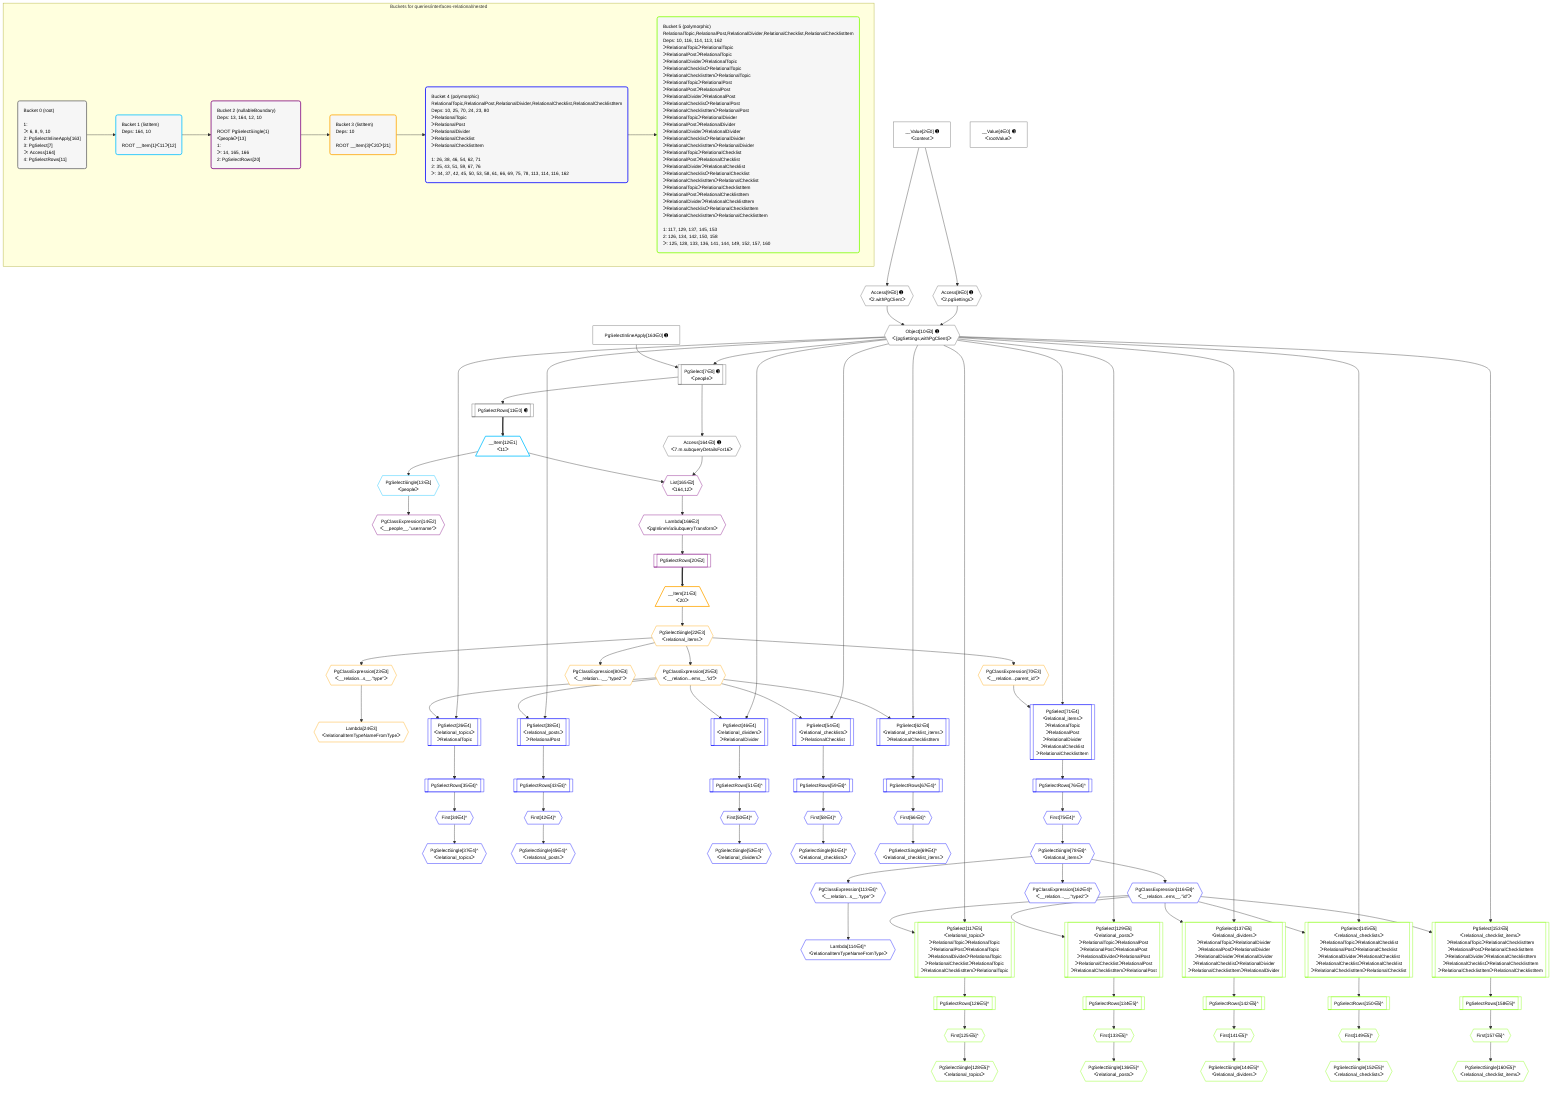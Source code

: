 %%{init: {'themeVariables': { 'fontSize': '12px'}}}%%
graph TD
    classDef path fill:#eee,stroke:#000,color:#000
    classDef plan fill:#fff,stroke-width:1px,color:#000
    classDef itemplan fill:#fff,stroke-width:2px,color:#000
    classDef unbatchedplan fill:#dff,stroke-width:1px,color:#000
    classDef sideeffectplan fill:#fcc,stroke-width:2px,color:#000
    classDef bucket fill:#f6f6f6,color:#000,stroke-width:2px,text-align:left

    subgraph "Buckets for queries/interfaces-relational/nested"
    Bucket0("Bucket 0 (root)<br /><br />1: <br />ᐳ: 6, 8, 9, 10<br />2: PgSelectInlineApply[163]<br />3: PgSelect[7]<br />ᐳ: Access[164]<br />4: PgSelectRows[11]"):::bucket
    Bucket1("Bucket 1 (listItem)<br />Deps: 164, 10<br /><br />ROOT __Item{1}ᐸ11ᐳ[12]"):::bucket
    Bucket2("Bucket 2 (nullableBoundary)<br />Deps: 13, 164, 12, 10<br /><br />ROOT PgSelectSingle{1}ᐸpeopleᐳ[13]<br />1: <br />ᐳ: 14, 165, 166<br />2: PgSelectRows[20]"):::bucket
    Bucket3("Bucket 3 (listItem)<br />Deps: 10<br /><br />ROOT __Item{3}ᐸ20ᐳ[21]"):::bucket
    Bucket4("Bucket 4 (polymorphic)<br />RelationalTopic,RelationalPost,RelationalDivider,RelationalChecklist,RelationalChecklistItem<br />Deps: 10, 25, 70, 24, 23, 80<br />ᐳRelationalTopic<br />ᐳRelationalPost<br />ᐳRelationalDivider<br />ᐳRelationalChecklist<br />ᐳRelationalChecklistItem<br /><br />1: 26, 38, 46, 54, 62, 71<br />2: 35, 43, 51, 59, 67, 76<br />ᐳ: 34, 37, 42, 45, 50, 53, 58, 61, 66, 69, 75, 78, 113, 114, 116, 162"):::bucket
    Bucket5("Bucket 5 (polymorphic)<br />RelationalTopic,RelationalPost,RelationalDivider,RelationalChecklist,RelationalChecklistItem<br />Deps: 10, 116, 114, 113, 162<br />ᐳRelationalTopicᐳRelationalTopic<br />ᐳRelationalPostᐳRelationalTopic<br />ᐳRelationalDividerᐳRelationalTopic<br />ᐳRelationalChecklistᐳRelationalTopic<br />ᐳRelationalChecklistItemᐳRelationalTopic<br />ᐳRelationalTopicᐳRelationalPost<br />ᐳRelationalPostᐳRelationalPost<br />ᐳRelationalDividerᐳRelationalPost<br />ᐳRelationalChecklistᐳRelationalPost<br />ᐳRelationalChecklistItemᐳRelationalPost<br />ᐳRelationalTopicᐳRelationalDivider<br />ᐳRelationalPostᐳRelationalDivider<br />ᐳRelationalDividerᐳRelationalDivider<br />ᐳRelationalChecklistᐳRelationalDivider<br />ᐳRelationalChecklistItemᐳRelationalDivider<br />ᐳRelationalTopicᐳRelationalChecklist<br />ᐳRelationalPostᐳRelationalChecklist<br />ᐳRelationalDividerᐳRelationalChecklist<br />ᐳRelationalChecklistᐳRelationalChecklist<br />ᐳRelationalChecklistItemᐳRelationalChecklist<br />ᐳRelationalTopicᐳRelationalChecklistItem<br />ᐳRelationalPostᐳRelationalChecklistItem<br />ᐳRelationalDividerᐳRelationalChecklistItem<br />ᐳRelationalChecklistᐳRelationalChecklistItem<br />ᐳRelationalChecklistItemᐳRelationalChecklistItem<br /><br />1: 117, 129, 137, 145, 153<br />2: 126, 134, 142, 150, 158<br />ᐳ: 125, 128, 133, 136, 141, 144, 149, 152, 157, 160"):::bucket
    end
    Bucket0 --> Bucket1
    Bucket1 --> Bucket2
    Bucket2 --> Bucket3
    Bucket3 --> Bucket4
    Bucket4 --> Bucket5

    %% plan dependencies
    PgSelect7[["PgSelect[7∈0] ➊<br />ᐸpeopleᐳ"]]:::plan
    Object10{{"Object[10∈0] ➊<br />ᐸ{pgSettings,withPgClient}ᐳ"}}:::plan
    PgSelectInlineApply163["PgSelectInlineApply[163∈0] ➊"]:::plan
    Object10 & PgSelectInlineApply163 --> PgSelect7
    Access8{{"Access[8∈0] ➊<br />ᐸ2.pgSettingsᐳ"}}:::plan
    Access9{{"Access[9∈0] ➊<br />ᐸ2.withPgClientᐳ"}}:::plan
    Access8 & Access9 --> Object10
    __Value2["__Value[2∈0] ➊<br />ᐸcontextᐳ"]:::plan
    __Value2 --> Access8
    __Value2 --> Access9
    PgSelectRows11[["PgSelectRows[11∈0] ➊"]]:::plan
    PgSelect7 --> PgSelectRows11
    Access164{{"Access[164∈0] ➊<br />ᐸ7.m.subqueryDetailsFor16ᐳ"}}:::plan
    PgSelect7 --> Access164
    __Value4["__Value[4∈0] ➊<br />ᐸrootValueᐳ"]:::plan
    __Item12[/"__Item[12∈1]<br />ᐸ11ᐳ"\]:::itemplan
    PgSelectRows11 ==> __Item12
    PgSelectSingle13{{"PgSelectSingle[13∈1]<br />ᐸpeopleᐳ"}}:::plan
    __Item12 --> PgSelectSingle13
    List165{{"List[165∈2]<br />ᐸ164,12ᐳ"}}:::plan
    Access164 & __Item12 --> List165
    PgClassExpression14{{"PgClassExpression[14∈2]<br />ᐸ__people__.”username”ᐳ"}}:::plan
    PgSelectSingle13 --> PgClassExpression14
    PgSelectRows20[["PgSelectRows[20∈2]"]]:::plan
    Lambda166{{"Lambda[166∈2]<br />ᐸpgInlineViaSubqueryTransformᐳ"}}:::plan
    Lambda166 --> PgSelectRows20
    List165 --> Lambda166
    __Item21[/"__Item[21∈3]<br />ᐸ20ᐳ"\]:::itemplan
    PgSelectRows20 ==> __Item21
    PgSelectSingle22{{"PgSelectSingle[22∈3]<br />ᐸrelational_itemsᐳ"}}:::plan
    __Item21 --> PgSelectSingle22
    PgClassExpression23{{"PgClassExpression[23∈3]<br />ᐸ__relation...s__.”type”ᐳ"}}:::plan
    PgSelectSingle22 --> PgClassExpression23
    Lambda24{{"Lambda[24∈3]<br />ᐸrelationalItemTypeNameFromTypeᐳ"}}:::plan
    PgClassExpression23 --> Lambda24
    PgClassExpression25{{"PgClassExpression[25∈3]<br />ᐸ__relation...ems__.”id”ᐳ"}}:::plan
    PgSelectSingle22 --> PgClassExpression25
    PgClassExpression70{{"PgClassExpression[70∈3]<br />ᐸ__relation...parent_id”ᐳ"}}:::plan
    PgSelectSingle22 --> PgClassExpression70
    PgClassExpression80{{"PgClassExpression[80∈3]<br />ᐸ__relation...__.”type2”ᐳ"}}:::plan
    PgSelectSingle22 --> PgClassExpression80
    PgSelect26[["PgSelect[26∈4]<br />ᐸrelational_topicsᐳ<br />ᐳRelationalTopic"]]:::plan
    Object10 & PgClassExpression25 --> PgSelect26
    PgSelect38[["PgSelect[38∈4]<br />ᐸrelational_postsᐳ<br />ᐳRelationalPost"]]:::plan
    Object10 & PgClassExpression25 --> PgSelect38
    PgSelect46[["PgSelect[46∈4]<br />ᐸrelational_dividersᐳ<br />ᐳRelationalDivider"]]:::plan
    Object10 & PgClassExpression25 --> PgSelect46
    PgSelect54[["PgSelect[54∈4]<br />ᐸrelational_checklistsᐳ<br />ᐳRelationalChecklist"]]:::plan
    Object10 & PgClassExpression25 --> PgSelect54
    PgSelect62[["PgSelect[62∈4]<br />ᐸrelational_checklist_itemsᐳ<br />ᐳRelationalChecklistItem"]]:::plan
    Object10 & PgClassExpression25 --> PgSelect62
    PgSelect71[["PgSelect[71∈4]<br />ᐸrelational_itemsᐳ<br />ᐳRelationalTopic<br />ᐳRelationalPost<br />ᐳRelationalDivider<br />ᐳRelationalChecklist<br />ᐳRelationalChecklistItem"]]:::plan
    Object10 & PgClassExpression70 --> PgSelect71
    First34{{"First[34∈4]^"}}:::plan
    PgSelectRows35[["PgSelectRows[35∈4]^"]]:::plan
    PgSelectRows35 --> First34
    PgSelect26 --> PgSelectRows35
    PgSelectSingle37{{"PgSelectSingle[37∈4]^<br />ᐸrelational_topicsᐳ"}}:::plan
    First34 --> PgSelectSingle37
    First42{{"First[42∈4]^"}}:::plan
    PgSelectRows43[["PgSelectRows[43∈4]^"]]:::plan
    PgSelectRows43 --> First42
    PgSelect38 --> PgSelectRows43
    PgSelectSingle45{{"PgSelectSingle[45∈4]^<br />ᐸrelational_postsᐳ"}}:::plan
    First42 --> PgSelectSingle45
    First50{{"First[50∈4]^"}}:::plan
    PgSelectRows51[["PgSelectRows[51∈4]^"]]:::plan
    PgSelectRows51 --> First50
    PgSelect46 --> PgSelectRows51
    PgSelectSingle53{{"PgSelectSingle[53∈4]^<br />ᐸrelational_dividersᐳ"}}:::plan
    First50 --> PgSelectSingle53
    First58{{"First[58∈4]^"}}:::plan
    PgSelectRows59[["PgSelectRows[59∈4]^"]]:::plan
    PgSelectRows59 --> First58
    PgSelect54 --> PgSelectRows59
    PgSelectSingle61{{"PgSelectSingle[61∈4]^<br />ᐸrelational_checklistsᐳ"}}:::plan
    First58 --> PgSelectSingle61
    First66{{"First[66∈4]^"}}:::plan
    PgSelectRows67[["PgSelectRows[67∈4]^"]]:::plan
    PgSelectRows67 --> First66
    PgSelect62 --> PgSelectRows67
    PgSelectSingle69{{"PgSelectSingle[69∈4]^<br />ᐸrelational_checklist_itemsᐳ"}}:::plan
    First66 --> PgSelectSingle69
    First75{{"First[75∈4]^"}}:::plan
    PgSelectRows76[["PgSelectRows[76∈4]^"]]:::plan
    PgSelectRows76 --> First75
    PgSelect71 --> PgSelectRows76
    PgSelectSingle78{{"PgSelectSingle[78∈4]^<br />ᐸrelational_itemsᐳ"}}:::plan
    First75 --> PgSelectSingle78
    PgClassExpression113{{"PgClassExpression[113∈4]^<br />ᐸ__relation...s__.”type”ᐳ"}}:::plan
    PgSelectSingle78 --> PgClassExpression113
    Lambda114{{"Lambda[114∈4]^<br />ᐸrelationalItemTypeNameFromTypeᐳ"}}:::plan
    PgClassExpression113 --> Lambda114
    PgClassExpression116{{"PgClassExpression[116∈4]^<br />ᐸ__relation...ems__.”id”ᐳ"}}:::plan
    PgSelectSingle78 --> PgClassExpression116
    PgClassExpression162{{"PgClassExpression[162∈4]^<br />ᐸ__relation...__.”type2”ᐳ"}}:::plan
    PgSelectSingle78 --> PgClassExpression162
    PgSelect117[["PgSelect[117∈5]<br />ᐸrelational_topicsᐳ<br />ᐳRelationalTopicᐳRelationalTopic<br />ᐳRelationalPostᐳRelationalTopic<br />ᐳRelationalDividerᐳRelationalTopic<br />ᐳRelationalChecklistᐳRelationalTopic<br />ᐳRelationalChecklistItemᐳRelationalTopic"]]:::plan
    Object10 & PgClassExpression116 --> PgSelect117
    PgSelect129[["PgSelect[129∈5]<br />ᐸrelational_postsᐳ<br />ᐳRelationalTopicᐳRelationalPost<br />ᐳRelationalPostᐳRelationalPost<br />ᐳRelationalDividerᐳRelationalPost<br />ᐳRelationalChecklistᐳRelationalPost<br />ᐳRelationalChecklistItemᐳRelationalPost"]]:::plan
    Object10 & PgClassExpression116 --> PgSelect129
    PgSelect137[["PgSelect[137∈5]<br />ᐸrelational_dividersᐳ<br />ᐳRelationalTopicᐳRelationalDivider<br />ᐳRelationalPostᐳRelationalDivider<br />ᐳRelationalDividerᐳRelationalDivider<br />ᐳRelationalChecklistᐳRelationalDivider<br />ᐳRelationalChecklistItemᐳRelationalDivider"]]:::plan
    Object10 & PgClassExpression116 --> PgSelect137
    PgSelect145[["PgSelect[145∈5]<br />ᐸrelational_checklistsᐳ<br />ᐳRelationalTopicᐳRelationalChecklist<br />ᐳRelationalPostᐳRelationalChecklist<br />ᐳRelationalDividerᐳRelationalChecklist<br />ᐳRelationalChecklistᐳRelationalChecklist<br />ᐳRelationalChecklistItemᐳRelationalChecklist"]]:::plan
    Object10 & PgClassExpression116 --> PgSelect145
    PgSelect153[["PgSelect[153∈5]<br />ᐸrelational_checklist_itemsᐳ<br />ᐳRelationalTopicᐳRelationalChecklistItem<br />ᐳRelationalPostᐳRelationalChecklistItem<br />ᐳRelationalDividerᐳRelationalChecklistItem<br />ᐳRelationalChecklistᐳRelationalChecklistItem<br />ᐳRelationalChecklistItemᐳRelationalChecklistItem"]]:::plan
    Object10 & PgClassExpression116 --> PgSelect153
    First125{{"First[125∈5]^"}}:::plan
    PgSelectRows126[["PgSelectRows[126∈5]^"]]:::plan
    PgSelectRows126 --> First125
    PgSelect117 --> PgSelectRows126
    PgSelectSingle128{{"PgSelectSingle[128∈5]^<br />ᐸrelational_topicsᐳ"}}:::plan
    First125 --> PgSelectSingle128
    First133{{"First[133∈5]^"}}:::plan
    PgSelectRows134[["PgSelectRows[134∈5]^"]]:::plan
    PgSelectRows134 --> First133
    PgSelect129 --> PgSelectRows134
    PgSelectSingle136{{"PgSelectSingle[136∈5]^<br />ᐸrelational_postsᐳ"}}:::plan
    First133 --> PgSelectSingle136
    First141{{"First[141∈5]^"}}:::plan
    PgSelectRows142[["PgSelectRows[142∈5]^"]]:::plan
    PgSelectRows142 --> First141
    PgSelect137 --> PgSelectRows142
    PgSelectSingle144{{"PgSelectSingle[144∈5]^<br />ᐸrelational_dividersᐳ"}}:::plan
    First141 --> PgSelectSingle144
    First149{{"First[149∈5]^"}}:::plan
    PgSelectRows150[["PgSelectRows[150∈5]^"]]:::plan
    PgSelectRows150 --> First149
    PgSelect145 --> PgSelectRows150
    PgSelectSingle152{{"PgSelectSingle[152∈5]^<br />ᐸrelational_checklistsᐳ"}}:::plan
    First149 --> PgSelectSingle152
    First157{{"First[157∈5]^"}}:::plan
    PgSelectRows158[["PgSelectRows[158∈5]^"]]:::plan
    PgSelectRows158 --> First157
    PgSelect153 --> PgSelectRows158
    PgSelectSingle160{{"PgSelectSingle[160∈5]^<br />ᐸrelational_checklist_itemsᐳ"}}:::plan
    First157 --> PgSelectSingle160

    %% define steps
    classDef bucket0 stroke:#696969
    class Bucket0,__Value2,__Value4,PgSelect7,Access8,Access9,Object10,PgSelectRows11,PgSelectInlineApply163,Access164 bucket0
    classDef bucket1 stroke:#00bfff
    class Bucket1,__Item12,PgSelectSingle13 bucket1
    classDef bucket2 stroke:#7f007f
    class Bucket2,PgClassExpression14,PgSelectRows20,List165,Lambda166 bucket2
    classDef bucket3 stroke:#ffa500
    class Bucket3,__Item21,PgSelectSingle22,PgClassExpression23,Lambda24,PgClassExpression25,PgClassExpression70,PgClassExpression80 bucket3
    classDef bucket4 stroke:#0000ff
    class Bucket4,PgSelect26,First34,PgSelectRows35,PgSelectSingle37,PgSelect38,First42,PgSelectRows43,PgSelectSingle45,PgSelect46,First50,PgSelectRows51,PgSelectSingle53,PgSelect54,First58,PgSelectRows59,PgSelectSingle61,PgSelect62,First66,PgSelectRows67,PgSelectSingle69,PgSelect71,First75,PgSelectRows76,PgSelectSingle78,PgClassExpression113,Lambda114,PgClassExpression116,PgClassExpression162 bucket4
    classDef bucket5 stroke:#7fff00
    class Bucket5,PgSelect117,First125,PgSelectRows126,PgSelectSingle128,PgSelect129,First133,PgSelectRows134,PgSelectSingle136,PgSelect137,First141,PgSelectRows142,PgSelectSingle144,PgSelect145,First149,PgSelectRows150,PgSelectSingle152,PgSelect153,First157,PgSelectRows158,PgSelectSingle160 bucket5